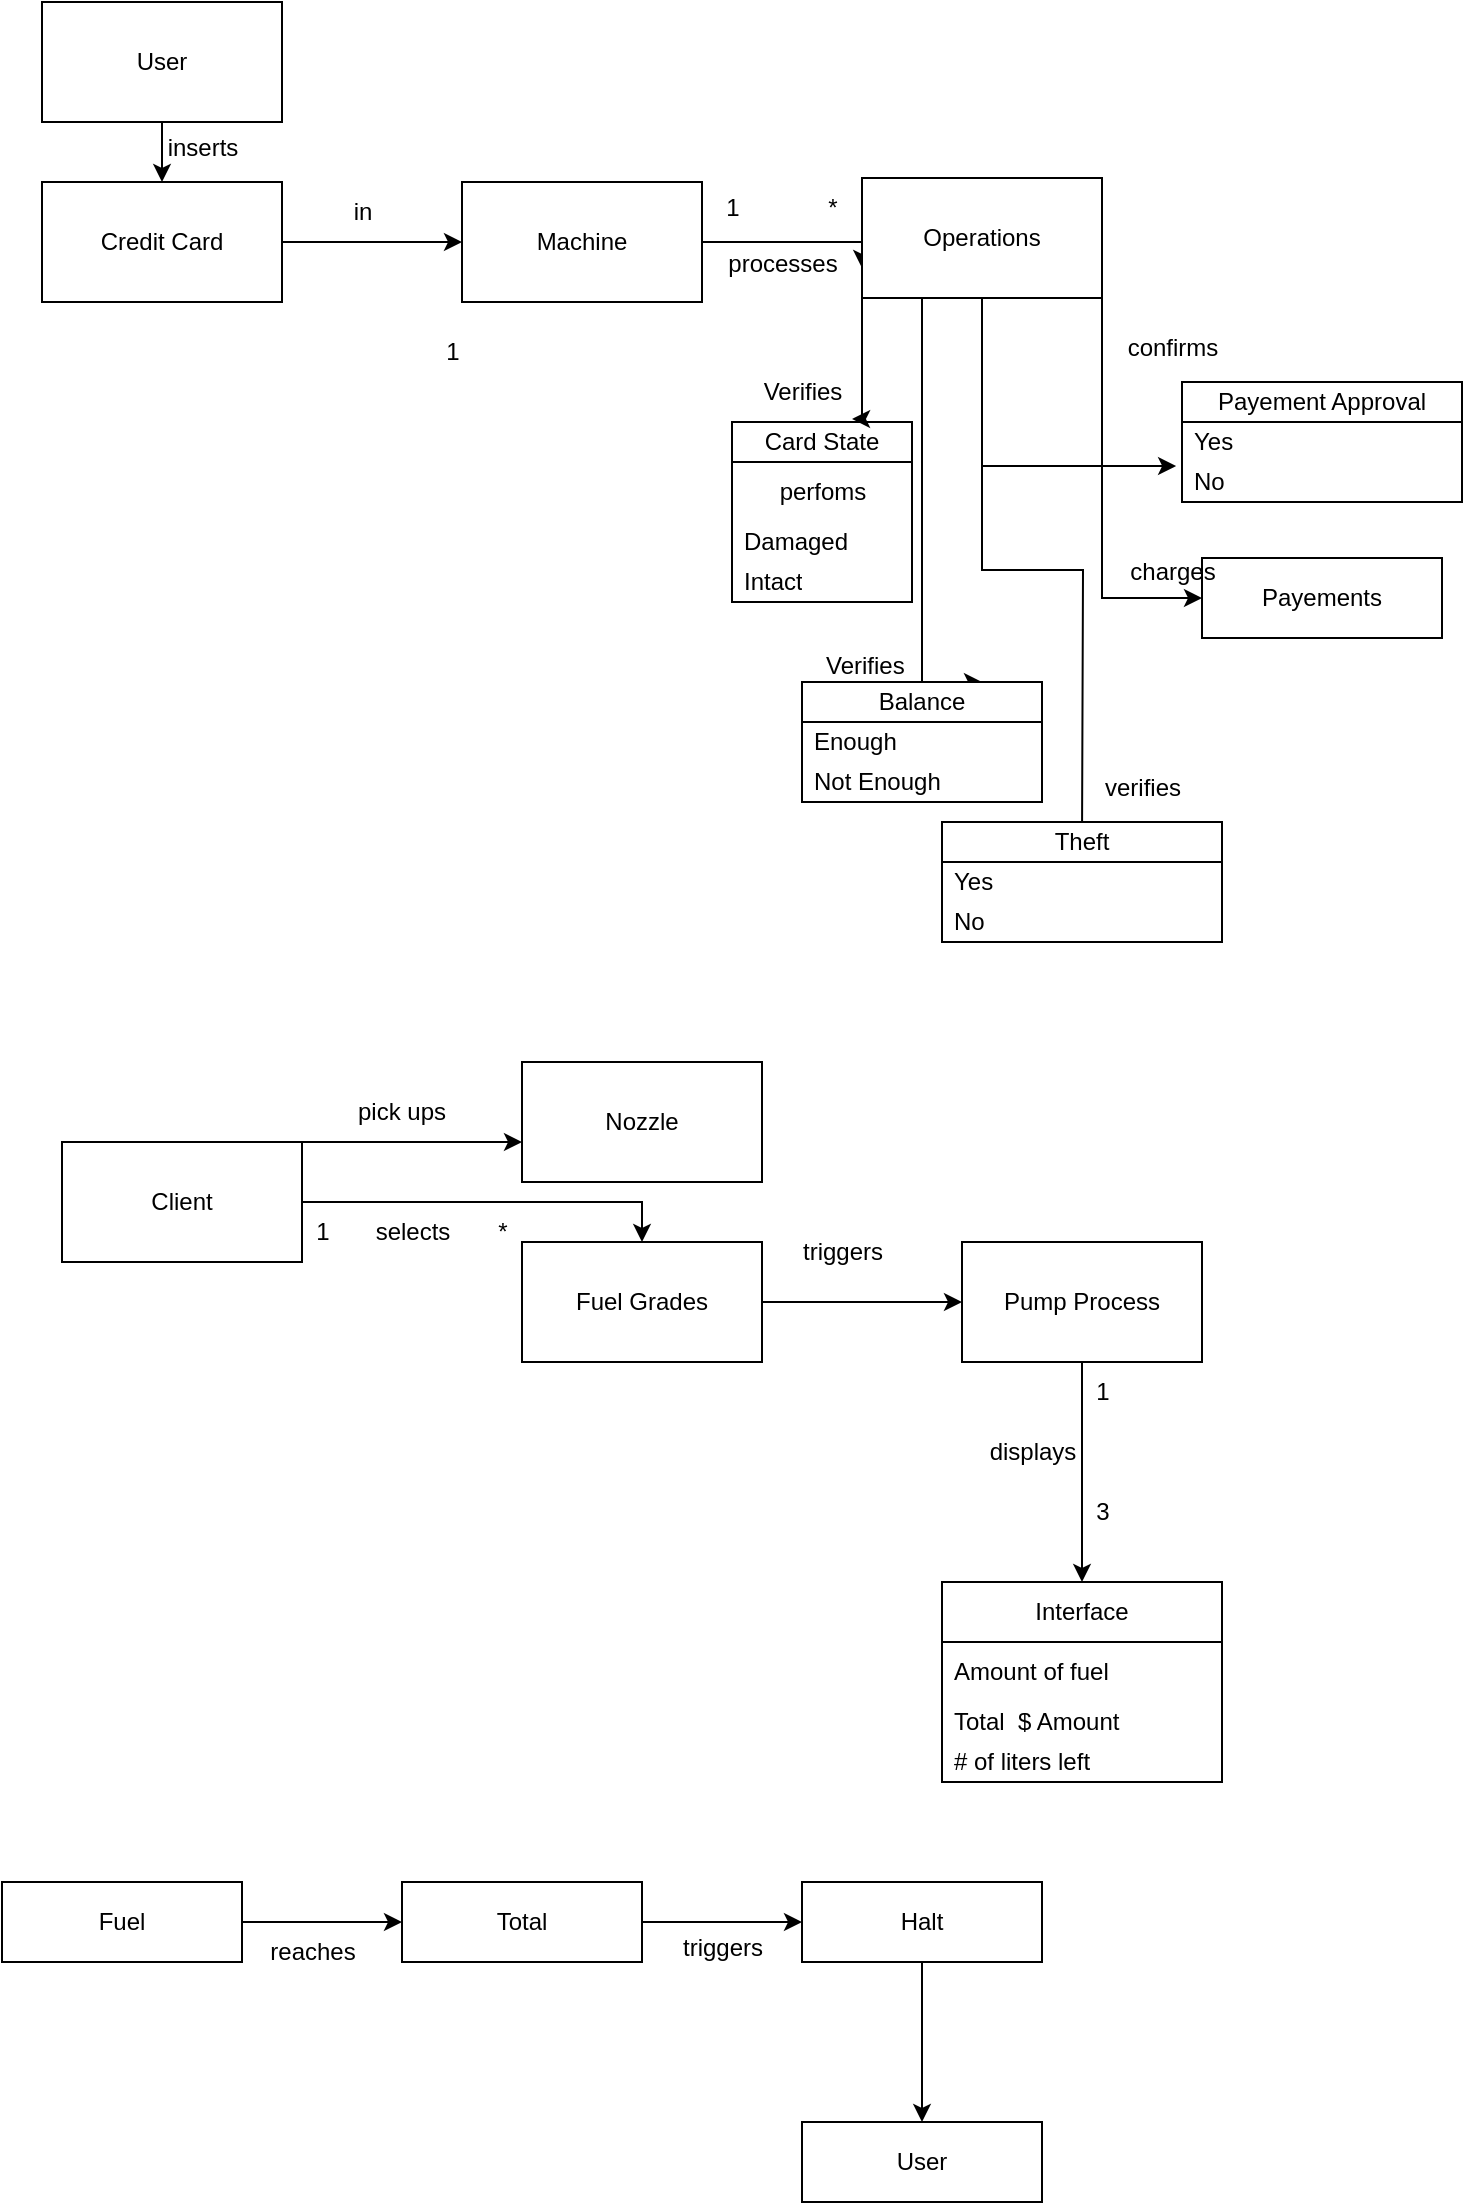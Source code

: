 <mxfile version="23.1.1" type="github">
  <diagram name="Page-1" id="yGyFkePlUMSOtw3ik4Zv">
    <mxGraphModel dx="1222" dy="794" grid="1" gridSize="10" guides="1" tooltips="1" connect="1" arrows="1" fold="1" page="1" pageScale="1" pageWidth="850" pageHeight="1100" math="0" shadow="0">
      <root>
        <mxCell id="0" />
        <mxCell id="1" parent="0" />
        <mxCell id="7SVlReUXrSAUbX2SOmzO-15" style="edgeStyle=orthogonalEdgeStyle;rounded=0;orthogonalLoop=1;jettySize=auto;html=1;entryX=0;entryY=0.75;entryDx=0;entryDy=0;" edge="1" parent="1" source="5Cbh1VTCBoVTc0HgQQdx-1" target="5Cbh1VTCBoVTc0HgQQdx-8">
          <mxGeometry relative="1" as="geometry">
            <Array as="points">
              <mxPoint x="490" y="130" />
            </Array>
          </mxGeometry>
        </mxCell>
        <mxCell id="5Cbh1VTCBoVTc0HgQQdx-1" value="Machine" style="rounded=0;whiteSpace=wrap;html=1;" parent="1" vertex="1">
          <mxGeometry x="290" y="100" width="120" height="60" as="geometry" />
        </mxCell>
        <mxCell id="7SVlReUXrSAUbX2SOmzO-7" value="" style="edgeStyle=orthogonalEdgeStyle;rounded=0;orthogonalLoop=1;jettySize=auto;html=1;" edge="1" parent="1" source="5Cbh1VTCBoVTc0HgQQdx-2" target="5Cbh1VTCBoVTc0HgQQdx-1">
          <mxGeometry relative="1" as="geometry" />
        </mxCell>
        <mxCell id="5Cbh1VTCBoVTc0HgQQdx-2" value="Credit Card" style="rounded=0;whiteSpace=wrap;html=1;" parent="1" vertex="1">
          <mxGeometry x="80" y="100" width="120" height="60" as="geometry" />
        </mxCell>
        <mxCell id="5Cbh1VTCBoVTc0HgQQdx-7" value="1" style="text;html=1;align=center;verticalAlign=middle;resizable=0;points=[];autosize=1;strokeColor=none;fillColor=none;" parent="1" vertex="1">
          <mxGeometry x="270" y="170" width="30" height="30" as="geometry" />
        </mxCell>
        <mxCell id="7SVlReUXrSAUbX2SOmzO-10" style="edgeStyle=orthogonalEdgeStyle;rounded=0;orthogonalLoop=1;jettySize=auto;html=1;entryX=0;entryY=0.5;entryDx=0;entryDy=0;" edge="1" parent="1" source="5Cbh1VTCBoVTc0HgQQdx-8" target="5Cbh1VTCBoVTc0HgQQdx-37">
          <mxGeometry relative="1" as="geometry">
            <Array as="points">
              <mxPoint x="610" y="308" />
            </Array>
          </mxGeometry>
        </mxCell>
        <mxCell id="7SVlReUXrSAUbX2SOmzO-14" style="edgeStyle=orthogonalEdgeStyle;rounded=0;orthogonalLoop=1;jettySize=auto;html=1;entryX=0.75;entryY=0;entryDx=0;entryDy=0;" edge="1" parent="1" source="5Cbh1VTCBoVTc0HgQQdx-8" target="5Cbh1VTCBoVTc0HgQQdx-23">
          <mxGeometry relative="1" as="geometry">
            <Array as="points">
              <mxPoint x="520" y="350" />
            </Array>
          </mxGeometry>
        </mxCell>
        <mxCell id="7SVlReUXrSAUbX2SOmzO-18" style="edgeStyle=orthogonalEdgeStyle;rounded=0;orthogonalLoop=1;jettySize=auto;html=1;" edge="1" parent="1" source="5Cbh1VTCBoVTc0HgQQdx-8">
          <mxGeometry relative="1" as="geometry">
            <mxPoint x="600" y="430" as="targetPoint" />
          </mxGeometry>
        </mxCell>
        <mxCell id="5Cbh1VTCBoVTc0HgQQdx-8" value="Operations" style="rounded=0;whiteSpace=wrap;html=1;" parent="1" vertex="1">
          <mxGeometry x="490" y="98" width="120" height="60" as="geometry" />
        </mxCell>
        <mxCell id="5Cbh1VTCBoVTc0HgQQdx-11" value="1" style="text;html=1;align=center;verticalAlign=middle;resizable=0;points=[];autosize=1;strokeColor=none;fillColor=none;" parent="1" vertex="1">
          <mxGeometry x="410" y="98" width="30" height="30" as="geometry" />
        </mxCell>
        <mxCell id="5Cbh1VTCBoVTc0HgQQdx-12" value="*" style="text;html=1;align=center;verticalAlign=middle;resizable=0;points=[];autosize=1;strokeColor=none;fillColor=none;" parent="1" vertex="1">
          <mxGeometry x="460" y="98" width="30" height="30" as="geometry" />
        </mxCell>
        <mxCell id="5Cbh1VTCBoVTc0HgQQdx-23" value="Balance" style="swimlane;fontStyle=0;childLayout=stackLayout;horizontal=1;startSize=20;horizontalStack=0;resizeParent=1;resizeParentMax=0;resizeLast=0;collapsible=1;marginBottom=0;whiteSpace=wrap;html=1;" parent="1" vertex="1">
          <mxGeometry x="460" y="350" width="120" height="60" as="geometry" />
        </mxCell>
        <mxCell id="5Cbh1VTCBoVTc0HgQQdx-24" value="Enough" style="text;strokeColor=none;fillColor=none;align=left;verticalAlign=middle;spacingLeft=4;spacingRight=4;overflow=hidden;points=[[0,0.5],[1,0.5]];portConstraint=eastwest;rotatable=0;whiteSpace=wrap;html=1;" parent="5Cbh1VTCBoVTc0HgQQdx-23" vertex="1">
          <mxGeometry y="20" width="120" height="20" as="geometry" />
        </mxCell>
        <mxCell id="5Cbh1VTCBoVTc0HgQQdx-25" value="Not Enough" style="text;strokeColor=none;fillColor=none;align=left;verticalAlign=middle;spacingLeft=4;spacingRight=4;overflow=hidden;points=[[0,0.5],[1,0.5]];portConstraint=eastwest;rotatable=0;whiteSpace=wrap;html=1;" parent="5Cbh1VTCBoVTc0HgQQdx-23" vertex="1">
          <mxGeometry y="40" width="120" height="20" as="geometry" />
        </mxCell>
        <mxCell id="5Cbh1VTCBoVTc0HgQQdx-15" value="Verifies" style="text;html=1;align=center;verticalAlign=middle;resizable=0;points=[];autosize=1;strokeColor=none;fillColor=none;" parent="1" vertex="1">
          <mxGeometry x="430" y="190" width="60" height="30" as="geometry" />
        </mxCell>
        <mxCell id="5Cbh1VTCBoVTc0HgQQdx-28" value="Card State" style="swimlane;fontStyle=0;childLayout=stackLayout;horizontal=1;startSize=20;horizontalStack=0;resizeParent=1;resizeParentMax=0;resizeLast=0;collapsible=1;marginBottom=0;whiteSpace=wrap;html=1;" parent="1" vertex="1">
          <mxGeometry x="425" y="220" width="90" height="90" as="geometry" />
        </mxCell>
        <mxCell id="5Cbh1VTCBoVTc0HgQQdx-10" value="&lt;div&gt;perfoms&lt;/div&gt;" style="text;html=1;align=center;verticalAlign=middle;resizable=0;points=[];autosize=1;strokeColor=none;fillColor=none;" parent="5Cbh1VTCBoVTc0HgQQdx-28" vertex="1">
          <mxGeometry y="20" width="90" height="30" as="geometry" />
        </mxCell>
        <mxCell id="5Cbh1VTCBoVTc0HgQQdx-29" value="Damaged" style="text;strokeColor=none;fillColor=none;align=left;verticalAlign=middle;spacingLeft=4;spacingRight=4;overflow=hidden;points=[[0,0.5],[1,0.5]];portConstraint=eastwest;rotatable=0;whiteSpace=wrap;html=1;" parent="5Cbh1VTCBoVTc0HgQQdx-28" vertex="1">
          <mxGeometry y="50" width="90" height="20" as="geometry" />
        </mxCell>
        <mxCell id="5Cbh1VTCBoVTc0HgQQdx-30" value="Intact" style="text;strokeColor=none;fillColor=none;align=left;verticalAlign=middle;spacingLeft=4;spacingRight=4;overflow=hidden;points=[[0,0.5],[1,0.5]];portConstraint=eastwest;rotatable=0;whiteSpace=wrap;html=1;" parent="5Cbh1VTCBoVTc0HgQQdx-28" vertex="1">
          <mxGeometry y="70" width="90" height="20" as="geometry" />
        </mxCell>
        <mxCell id="5Cbh1VTCBoVTc0HgQQdx-37" value="Payements" style="rounded=0;whiteSpace=wrap;html=1;" parent="1" vertex="1">
          <mxGeometry x="660" y="288" width="120" height="40" as="geometry" />
        </mxCell>
        <mxCell id="5Cbh1VTCBoVTc0HgQQdx-39" value="charges" style="text;html=1;align=center;verticalAlign=middle;resizable=0;points=[];autosize=1;strokeColor=none;fillColor=none;" parent="1" vertex="1">
          <mxGeometry x="610" y="280" width="70" height="30" as="geometry" />
        </mxCell>
        <mxCell id="r4hVCq29wGwZ0H3uPOvn-5" value="Theft" style="swimlane;fontStyle=0;childLayout=stackLayout;horizontal=1;startSize=20;horizontalStack=0;resizeParent=1;resizeParentMax=0;resizeLast=0;collapsible=1;marginBottom=0;whiteSpace=wrap;html=1;" parent="1" vertex="1">
          <mxGeometry x="530" y="420" width="140" height="60" as="geometry" />
        </mxCell>
        <mxCell id="r4hVCq29wGwZ0H3uPOvn-6" value="Yes" style="text;strokeColor=none;fillColor=none;align=left;verticalAlign=middle;spacingLeft=4;spacingRight=4;overflow=hidden;points=[[0,0.5],[1,0.5]];portConstraint=eastwest;rotatable=0;whiteSpace=wrap;html=1;" parent="r4hVCq29wGwZ0H3uPOvn-5" vertex="1">
          <mxGeometry y="20" width="140" height="20" as="geometry" />
        </mxCell>
        <mxCell id="r4hVCq29wGwZ0H3uPOvn-7" value="No" style="text;strokeColor=none;fillColor=none;align=left;verticalAlign=middle;spacingLeft=4;spacingRight=4;overflow=hidden;points=[[0,0.5],[1,0.5]];portConstraint=eastwest;rotatable=0;whiteSpace=wrap;html=1;" parent="r4hVCq29wGwZ0H3uPOvn-5" vertex="1">
          <mxGeometry y="40" width="140" height="20" as="geometry" />
        </mxCell>
        <mxCell id="r4hVCq29wGwZ0H3uPOvn-10" value="&lt;div&gt;processes&lt;/div&gt;&lt;div&gt;&lt;br&gt;&lt;/div&gt;" style="text;html=1;align=center;verticalAlign=middle;resizable=0;points=[];autosize=1;strokeColor=none;fillColor=none;" parent="1" vertex="1">
          <mxGeometry x="410" y="128" width="80" height="40" as="geometry" />
        </mxCell>
        <mxCell id="r4hVCq29wGwZ0H3uPOvn-14" value="Payement Approval" style="swimlane;fontStyle=0;childLayout=stackLayout;horizontal=1;startSize=20;horizontalStack=0;resizeParent=1;resizeParentMax=0;resizeLast=0;collapsible=1;marginBottom=0;whiteSpace=wrap;html=1;" parent="1" vertex="1">
          <mxGeometry x="650" y="200" width="140" height="60" as="geometry" />
        </mxCell>
        <mxCell id="r4hVCq29wGwZ0H3uPOvn-15" value="Yes" style="text;strokeColor=none;fillColor=none;align=left;verticalAlign=middle;spacingLeft=4;spacingRight=4;overflow=hidden;points=[[0,0.5],[1,0.5]];portConstraint=eastwest;rotatable=0;whiteSpace=wrap;html=1;" parent="r4hVCq29wGwZ0H3uPOvn-14" vertex="1">
          <mxGeometry y="20" width="140" height="20" as="geometry" />
        </mxCell>
        <mxCell id="r4hVCq29wGwZ0H3uPOvn-16" value="No" style="text;strokeColor=none;fillColor=none;align=left;verticalAlign=middle;spacingLeft=4;spacingRight=4;overflow=hidden;points=[[0,0.5],[1,0.5]];portConstraint=eastwest;rotatable=0;whiteSpace=wrap;html=1;" parent="r4hVCq29wGwZ0H3uPOvn-14" vertex="1">
          <mxGeometry y="40" width="140" height="20" as="geometry" />
        </mxCell>
        <mxCell id="r4hVCq29wGwZ0H3uPOvn-32" value="" style="edgeStyle=orthogonalEdgeStyle;rounded=0;orthogonalLoop=1;jettySize=auto;html=1;" parent="1" source="r4hVCq29wGwZ0H3uPOvn-30" target="r4hVCq29wGwZ0H3uPOvn-31" edge="1">
          <mxGeometry relative="1" as="geometry">
            <Array as="points">
              <mxPoint x="290" y="580" />
              <mxPoint x="290" y="580" />
            </Array>
          </mxGeometry>
        </mxCell>
        <mxCell id="r4hVCq29wGwZ0H3uPOvn-40" value="" style="edgeStyle=orthogonalEdgeStyle;rounded=0;orthogonalLoop=1;jettySize=auto;html=1;" parent="1" source="r4hVCq29wGwZ0H3uPOvn-30" target="r4hVCq29wGwZ0H3uPOvn-39" edge="1">
          <mxGeometry relative="1" as="geometry">
            <Array as="points">
              <mxPoint x="380" y="610" />
            </Array>
          </mxGeometry>
        </mxCell>
        <mxCell id="r4hVCq29wGwZ0H3uPOvn-30" value="Client" style="rounded=0;whiteSpace=wrap;html=1;" parent="1" vertex="1">
          <mxGeometry x="90" y="580" width="120" height="60" as="geometry" />
        </mxCell>
        <mxCell id="r4hVCq29wGwZ0H3uPOvn-31" value="Nozzle" style="rounded=0;whiteSpace=wrap;html=1;" parent="1" vertex="1">
          <mxGeometry x="320" y="540" width="120" height="60" as="geometry" />
        </mxCell>
        <mxCell id="r4hVCq29wGwZ0H3uPOvn-33" value="pick ups" style="text;html=1;strokeColor=none;fillColor=none;align=center;verticalAlign=middle;whiteSpace=wrap;rounded=0;" parent="1" vertex="1">
          <mxGeometry x="230" y="550" width="60" height="30" as="geometry" />
        </mxCell>
        <mxCell id="r4hVCq29wGwZ0H3uPOvn-61" value="" style="edgeStyle=orthogonalEdgeStyle;rounded=0;orthogonalLoop=1;jettySize=auto;html=1;entryX=0;entryY=0.5;entryDx=0;entryDy=0;" parent="1" source="r4hVCq29wGwZ0H3uPOvn-39" target="r4hVCq29wGwZ0H3uPOvn-44" edge="1">
          <mxGeometry relative="1" as="geometry">
            <mxPoint x="530" y="660" as="targetPoint" />
          </mxGeometry>
        </mxCell>
        <mxCell id="r4hVCq29wGwZ0H3uPOvn-39" value="&lt;div&gt;Fuel Grades&lt;/div&gt;" style="rounded=0;whiteSpace=wrap;html=1;" parent="1" vertex="1">
          <mxGeometry x="320" y="630" width="120" height="60" as="geometry" />
        </mxCell>
        <mxCell id="r4hVCq29wGwZ0H3uPOvn-41" value="selects" style="text;html=1;align=center;verticalAlign=middle;resizable=0;points=[];autosize=1;strokeColor=none;fillColor=none;" parent="1" vertex="1">
          <mxGeometry x="235" y="610" width="60" height="30" as="geometry" />
        </mxCell>
        <mxCell id="r4hVCq29wGwZ0H3uPOvn-42" value="1" style="text;html=1;align=center;verticalAlign=middle;resizable=0;points=[];autosize=1;strokeColor=none;fillColor=none;" parent="1" vertex="1">
          <mxGeometry x="205" y="610" width="30" height="30" as="geometry" />
        </mxCell>
        <mxCell id="r4hVCq29wGwZ0H3uPOvn-43" value="*" style="text;html=1;align=center;verticalAlign=middle;resizable=0;points=[];autosize=1;strokeColor=none;fillColor=none;" parent="1" vertex="1">
          <mxGeometry x="295" y="610" width="30" height="30" as="geometry" />
        </mxCell>
        <mxCell id="r4hVCq29wGwZ0H3uPOvn-64" style="edgeStyle=orthogonalEdgeStyle;rounded=0;orthogonalLoop=1;jettySize=auto;html=1;entryX=0.5;entryY=0;entryDx=0;entryDy=0;" parent="1" source="r4hVCq29wGwZ0H3uPOvn-44" target="r4hVCq29wGwZ0H3uPOvn-50" edge="1">
          <mxGeometry relative="1" as="geometry" />
        </mxCell>
        <mxCell id="r4hVCq29wGwZ0H3uPOvn-44" value="Pump Process" style="rounded=0;whiteSpace=wrap;html=1;" parent="1" vertex="1">
          <mxGeometry x="540" y="630" width="120" height="60" as="geometry" />
        </mxCell>
        <mxCell id="r4hVCq29wGwZ0H3uPOvn-47" value="1" style="text;html=1;align=center;verticalAlign=middle;resizable=0;points=[];autosize=1;strokeColor=none;fillColor=none;" parent="1" vertex="1">
          <mxGeometry x="595" y="690" width="30" height="30" as="geometry" />
        </mxCell>
        <mxCell id="r4hVCq29wGwZ0H3uPOvn-49" value="3" style="text;html=1;align=center;verticalAlign=middle;resizable=0;points=[];autosize=1;strokeColor=none;fillColor=none;" parent="1" vertex="1">
          <mxGeometry x="595" y="750" width="30" height="30" as="geometry" />
        </mxCell>
        <mxCell id="r4hVCq29wGwZ0H3uPOvn-50" value="Interface" style="swimlane;fontStyle=0;childLayout=stackLayout;horizontal=1;startSize=30;horizontalStack=0;resizeParent=1;resizeParentMax=0;resizeLast=0;collapsible=1;marginBottom=0;whiteSpace=wrap;html=1;" parent="1" vertex="1">
          <mxGeometry x="530" y="800" width="140" height="100" as="geometry" />
        </mxCell>
        <mxCell id="r4hVCq29wGwZ0H3uPOvn-51" value="Amount of fuel" style="text;strokeColor=none;fillColor=none;align=left;verticalAlign=middle;spacingLeft=4;spacingRight=4;overflow=hidden;points=[[0,0.5],[1,0.5]];portConstraint=eastwest;rotatable=0;whiteSpace=wrap;html=1;" parent="r4hVCq29wGwZ0H3uPOvn-50" vertex="1">
          <mxGeometry y="30" width="140" height="30" as="geometry" />
        </mxCell>
        <mxCell id="r4hVCq29wGwZ0H3uPOvn-52" value="Total&amp;nbsp; $ Amount" style="text;strokeColor=none;fillColor=none;align=left;verticalAlign=middle;spacingLeft=4;spacingRight=4;overflow=hidden;points=[[0,0.5],[1,0.5]];portConstraint=eastwest;rotatable=0;whiteSpace=wrap;html=1;" parent="r4hVCq29wGwZ0H3uPOvn-50" vertex="1">
          <mxGeometry y="60" width="140" height="20" as="geometry" />
        </mxCell>
        <mxCell id="r4hVCq29wGwZ0H3uPOvn-53" value="# of liters left" style="text;strokeColor=none;fillColor=none;align=left;verticalAlign=middle;spacingLeft=4;spacingRight=4;overflow=hidden;points=[[0,0.5],[1,0.5]];portConstraint=eastwest;rotatable=0;whiteSpace=wrap;html=1;" parent="r4hVCq29wGwZ0H3uPOvn-50" vertex="1">
          <mxGeometry y="80" width="140" height="20" as="geometry" />
        </mxCell>
        <mxCell id="r4hVCq29wGwZ0H3uPOvn-62" value="triggers" style="text;html=1;align=center;verticalAlign=middle;resizable=0;points=[];autosize=1;strokeColor=none;fillColor=none;" parent="1" vertex="1">
          <mxGeometry x="450" y="620" width="60" height="30" as="geometry" />
        </mxCell>
        <mxCell id="r4hVCq29wGwZ0H3uPOvn-65" value="displays" style="text;html=1;align=center;verticalAlign=middle;resizable=0;points=[];autosize=1;strokeColor=none;fillColor=none;" parent="1" vertex="1">
          <mxGeometry x="540" y="720" width="70" height="30" as="geometry" />
        </mxCell>
        <mxCell id="r4hVCq29wGwZ0H3uPOvn-73" value="" style="edgeStyle=orthogonalEdgeStyle;rounded=0;orthogonalLoop=1;jettySize=auto;html=1;" parent="1" source="r4hVCq29wGwZ0H3uPOvn-71" target="r4hVCq29wGwZ0H3uPOvn-72" edge="1">
          <mxGeometry relative="1" as="geometry" />
        </mxCell>
        <mxCell id="r4hVCq29wGwZ0H3uPOvn-71" value="Fuel" style="rounded=0;whiteSpace=wrap;html=1;" parent="1" vertex="1">
          <mxGeometry x="60" y="950" width="120" height="40" as="geometry" />
        </mxCell>
        <mxCell id="r4hVCq29wGwZ0H3uPOvn-76" value="" style="edgeStyle=orthogonalEdgeStyle;rounded=0;orthogonalLoop=1;jettySize=auto;html=1;" parent="1" source="r4hVCq29wGwZ0H3uPOvn-72" target="r4hVCq29wGwZ0H3uPOvn-75" edge="1">
          <mxGeometry relative="1" as="geometry" />
        </mxCell>
        <mxCell id="r4hVCq29wGwZ0H3uPOvn-72" value="Total" style="rounded=0;whiteSpace=wrap;html=1;" parent="1" vertex="1">
          <mxGeometry x="260" y="950" width="120" height="40" as="geometry" />
        </mxCell>
        <mxCell id="r4hVCq29wGwZ0H3uPOvn-74" value="&lt;div&gt;reaches&lt;/div&gt;" style="text;html=1;align=center;verticalAlign=middle;resizable=0;points=[];autosize=1;strokeColor=none;fillColor=none;" parent="1" vertex="1">
          <mxGeometry x="180" y="970" width="70" height="30" as="geometry" />
        </mxCell>
        <mxCell id="7SVlReUXrSAUbX2SOmzO-2" value="" style="edgeStyle=orthogonalEdgeStyle;rounded=0;orthogonalLoop=1;jettySize=auto;html=1;" edge="1" parent="1" source="r4hVCq29wGwZ0H3uPOvn-75" target="7SVlReUXrSAUbX2SOmzO-1">
          <mxGeometry relative="1" as="geometry" />
        </mxCell>
        <mxCell id="r4hVCq29wGwZ0H3uPOvn-75" value="Halt" style="rounded=0;whiteSpace=wrap;html=1;" parent="1" vertex="1">
          <mxGeometry x="460" y="950" width="120" height="40" as="geometry" />
        </mxCell>
        <mxCell id="r4hVCq29wGwZ0H3uPOvn-77" value="&lt;div&gt;triggers&lt;/div&gt;&lt;div&gt;&lt;br&gt;&lt;/div&gt;" style="text;html=1;align=center;verticalAlign=middle;resizable=0;points=[];autosize=1;strokeColor=none;fillColor=none;" parent="1" vertex="1">
          <mxGeometry x="390" y="970" width="60" height="40" as="geometry" />
        </mxCell>
        <mxCell id="7SVlReUXrSAUbX2SOmzO-1" value="User" style="rounded=0;whiteSpace=wrap;html=1;" vertex="1" parent="1">
          <mxGeometry x="460" y="1070" width="120" height="40" as="geometry" />
        </mxCell>
        <mxCell id="7SVlReUXrSAUbX2SOmzO-5" value="" style="edgeStyle=orthogonalEdgeStyle;rounded=0;orthogonalLoop=1;jettySize=auto;html=1;" edge="1" parent="1" source="7SVlReUXrSAUbX2SOmzO-4" target="5Cbh1VTCBoVTc0HgQQdx-2">
          <mxGeometry relative="1" as="geometry" />
        </mxCell>
        <mxCell id="7SVlReUXrSAUbX2SOmzO-4" value="User" style="rounded=0;whiteSpace=wrap;html=1;" vertex="1" parent="1">
          <mxGeometry x="80" y="10" width="120" height="60" as="geometry" />
        </mxCell>
        <mxCell id="7SVlReUXrSAUbX2SOmzO-6" value="inserts" style="text;html=1;align=center;verticalAlign=middle;resizable=0;points=[];autosize=1;strokeColor=none;fillColor=none;" vertex="1" parent="1">
          <mxGeometry x="130" y="68" width="60" height="30" as="geometry" />
        </mxCell>
        <mxCell id="7SVlReUXrSAUbX2SOmzO-8" value="in" style="text;html=1;align=center;verticalAlign=middle;resizable=0;points=[];autosize=1;strokeColor=none;fillColor=none;" vertex="1" parent="1">
          <mxGeometry x="225" y="100" width="30" height="30" as="geometry" />
        </mxCell>
        <mxCell id="7SVlReUXrSAUbX2SOmzO-11" value="Verifies" style="text;whiteSpace=wrap;html=1;" vertex="1" parent="1">
          <mxGeometry x="470" y="328" width="70" height="40" as="geometry" />
        </mxCell>
        <mxCell id="7SVlReUXrSAUbX2SOmzO-12" style="edgeStyle=orthogonalEdgeStyle;rounded=0;orthogonalLoop=1;jettySize=auto;html=1;entryX=0.667;entryY=-0.017;entryDx=0;entryDy=0;entryPerimeter=0;" edge="1" parent="1" source="5Cbh1VTCBoVTc0HgQQdx-8" target="5Cbh1VTCBoVTc0HgQQdx-28">
          <mxGeometry relative="1" as="geometry">
            <Array as="points">
              <mxPoint x="490" y="219" />
            </Array>
          </mxGeometry>
        </mxCell>
        <mxCell id="7SVlReUXrSAUbX2SOmzO-19" value="verifies" style="text;html=1;align=center;verticalAlign=middle;resizable=0;points=[];autosize=1;strokeColor=none;fillColor=none;" vertex="1" parent="1">
          <mxGeometry x="600" y="388" width="60" height="30" as="geometry" />
        </mxCell>
        <mxCell id="7SVlReUXrSAUbX2SOmzO-20" style="edgeStyle=orthogonalEdgeStyle;rounded=0;orthogonalLoop=1;jettySize=auto;html=1;entryX=-0.021;entryY=0.1;entryDx=0;entryDy=0;entryPerimeter=0;" edge="1" parent="1" source="5Cbh1VTCBoVTc0HgQQdx-8" target="r4hVCq29wGwZ0H3uPOvn-16">
          <mxGeometry relative="1" as="geometry" />
        </mxCell>
        <mxCell id="7SVlReUXrSAUbX2SOmzO-21" value="&lt;div&gt;confirms&lt;/div&gt;" style="text;html=1;align=center;verticalAlign=middle;resizable=0;points=[];autosize=1;strokeColor=none;fillColor=none;" vertex="1" parent="1">
          <mxGeometry x="610" y="168" width="70" height="30" as="geometry" />
        </mxCell>
      </root>
    </mxGraphModel>
  </diagram>
</mxfile>
